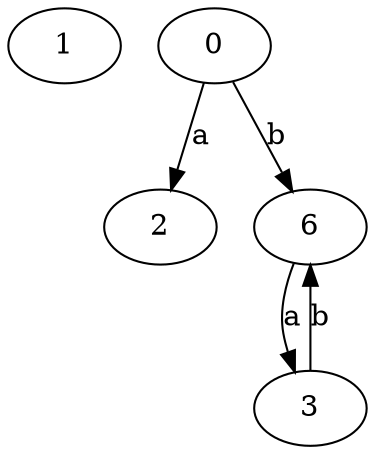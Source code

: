 strict digraph  {
1;
2;
3;
6;
0;
3 -> 6  [label=b];
6 -> 3  [label=a];
0 -> 2  [label=a];
0 -> 6  [label=b];
}
